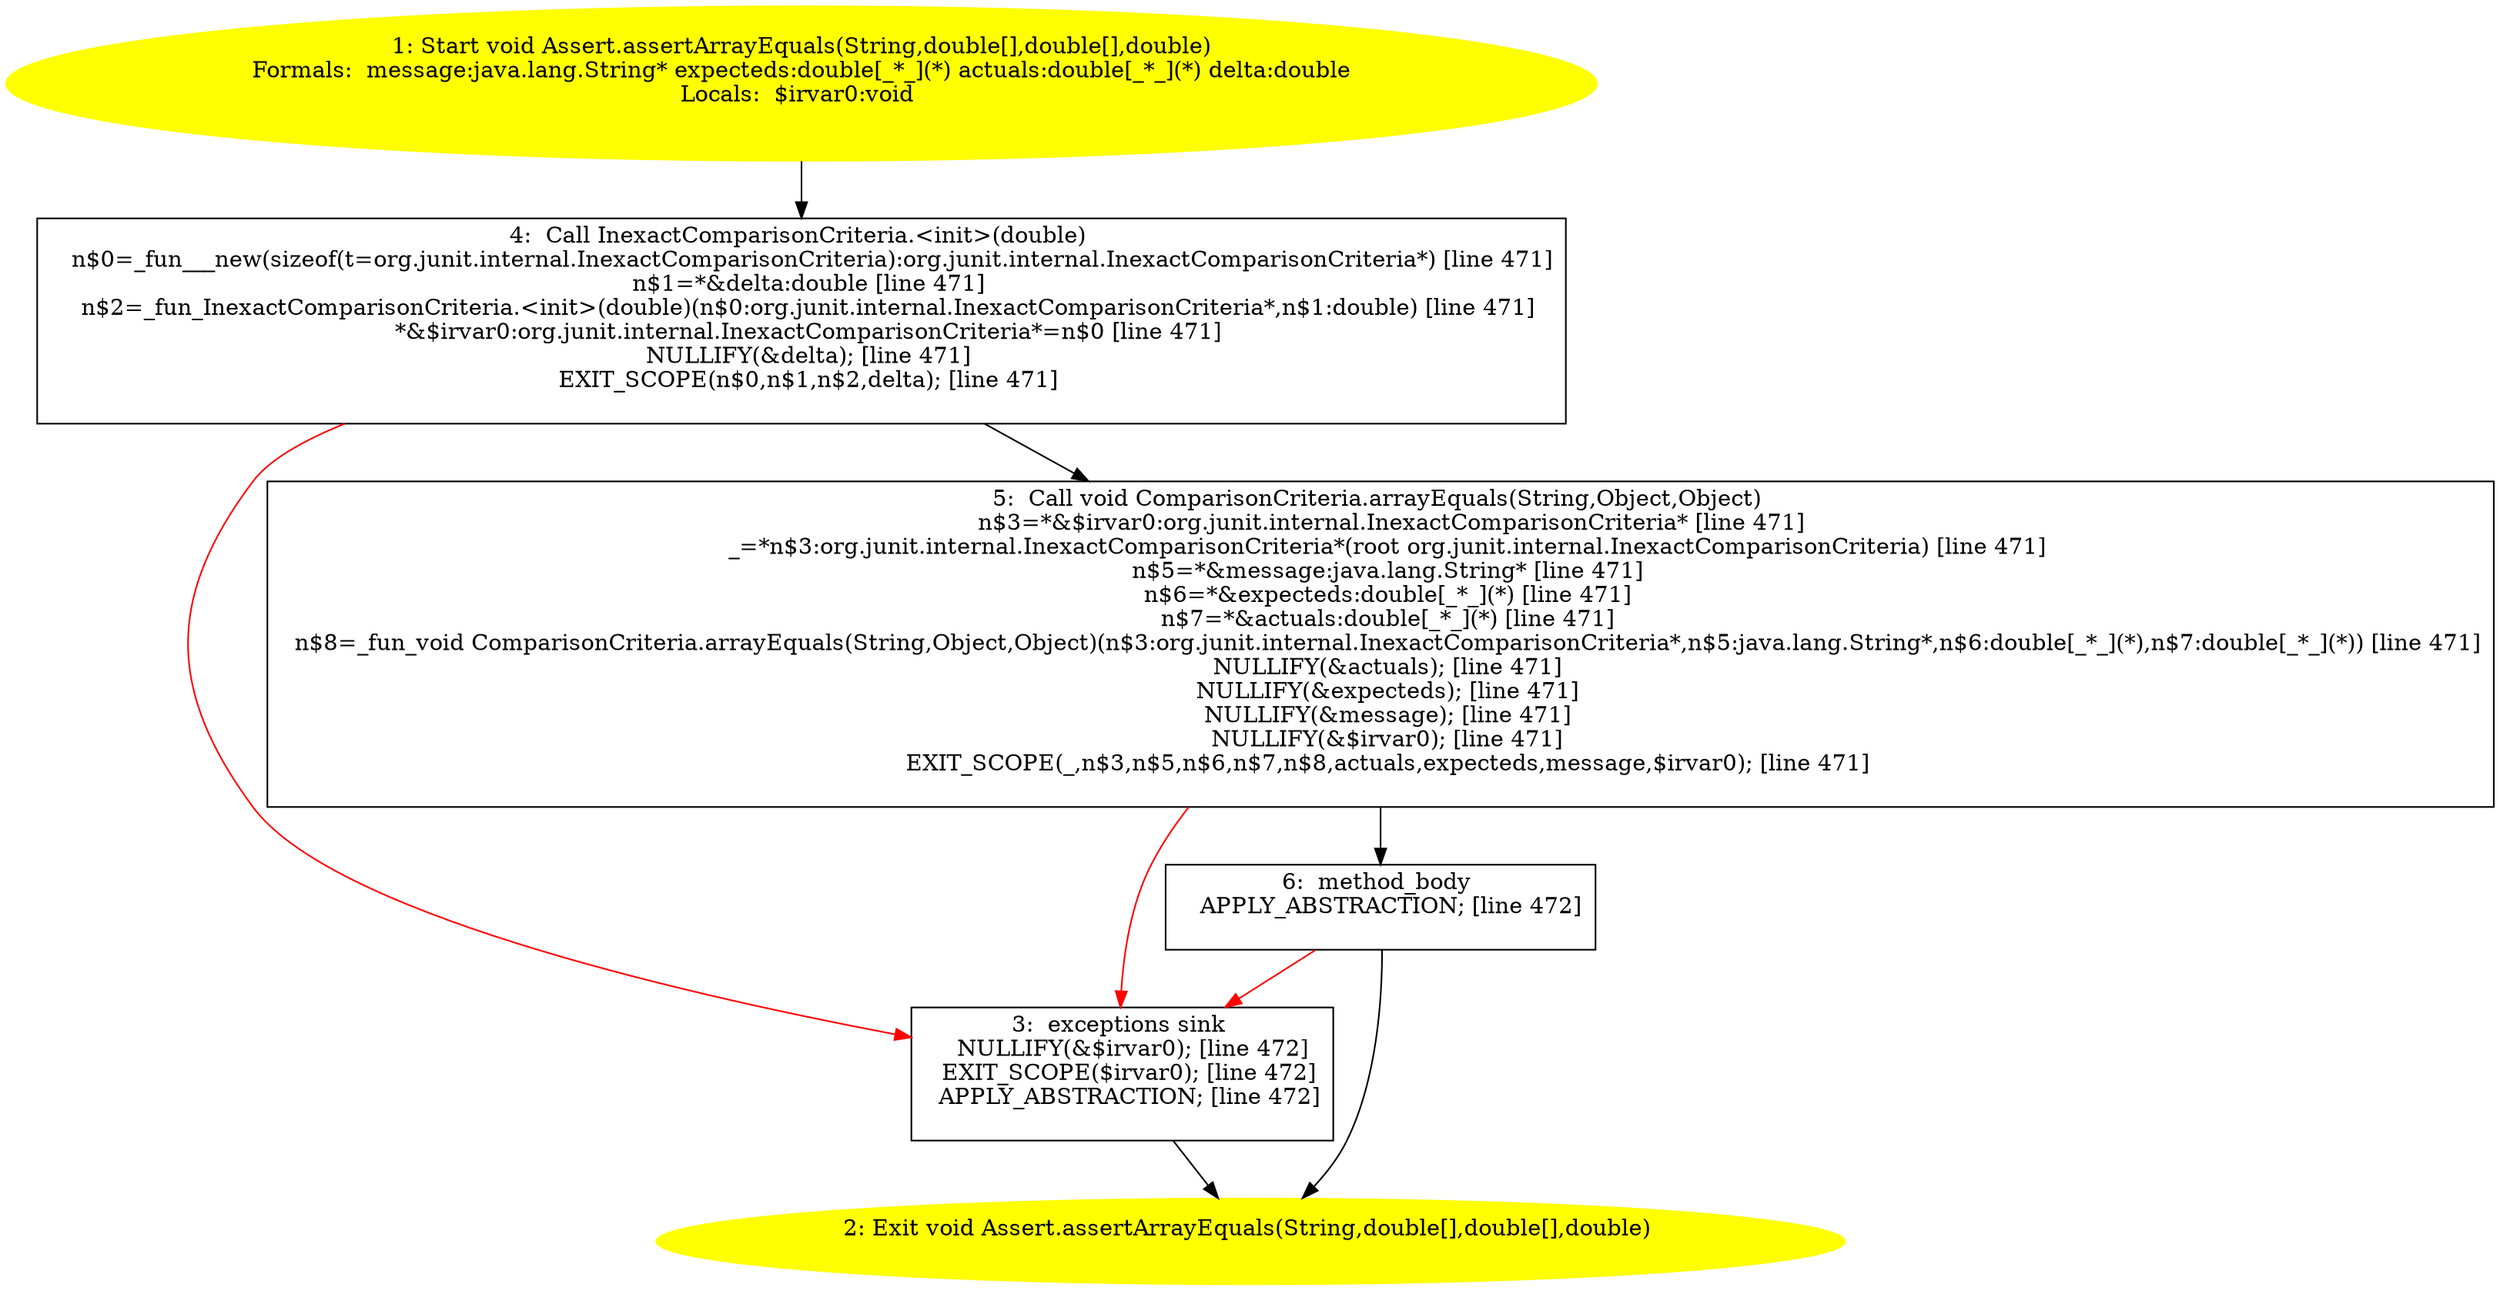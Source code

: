 /* @generated */
digraph cfg {
"org.junit.Assert.assertArrayEquals(java.lang.String,double[],double[],double):void.88bef8d189e0fa39ba9d36ade6753bbb_1" [label="1: Start void Assert.assertArrayEquals(String,double[],double[],double)\nFormals:  message:java.lang.String* expecteds:double[_*_](*) actuals:double[_*_](*) delta:double\nLocals:  $irvar0:void \n  " color=yellow style=filled]
	

	 "org.junit.Assert.assertArrayEquals(java.lang.String,double[],double[],double):void.88bef8d189e0fa39ba9d36ade6753bbb_1" -> "org.junit.Assert.assertArrayEquals(java.lang.String,double[],double[],double):void.88bef8d189e0fa39ba9d36ade6753bbb_4" ;
"org.junit.Assert.assertArrayEquals(java.lang.String,double[],double[],double):void.88bef8d189e0fa39ba9d36ade6753bbb_2" [label="2: Exit void Assert.assertArrayEquals(String,double[],double[],double) \n  " color=yellow style=filled]
	

"org.junit.Assert.assertArrayEquals(java.lang.String,double[],double[],double):void.88bef8d189e0fa39ba9d36ade6753bbb_3" [label="3:  exceptions sink \n   NULLIFY(&$irvar0); [line 472]\n  EXIT_SCOPE($irvar0); [line 472]\n  APPLY_ABSTRACTION; [line 472]\n " shape="box"]
	

	 "org.junit.Assert.assertArrayEquals(java.lang.String,double[],double[],double):void.88bef8d189e0fa39ba9d36ade6753bbb_3" -> "org.junit.Assert.assertArrayEquals(java.lang.String,double[],double[],double):void.88bef8d189e0fa39ba9d36ade6753bbb_2" ;
"org.junit.Assert.assertArrayEquals(java.lang.String,double[],double[],double):void.88bef8d189e0fa39ba9d36ade6753bbb_4" [label="4:  Call InexactComparisonCriteria.<init>(double) \n   n$0=_fun___new(sizeof(t=org.junit.internal.InexactComparisonCriteria):org.junit.internal.InexactComparisonCriteria*) [line 471]\n  n$1=*&delta:double [line 471]\n  n$2=_fun_InexactComparisonCriteria.<init>(double)(n$0:org.junit.internal.InexactComparisonCriteria*,n$1:double) [line 471]\n  *&$irvar0:org.junit.internal.InexactComparisonCriteria*=n$0 [line 471]\n  NULLIFY(&delta); [line 471]\n  EXIT_SCOPE(n$0,n$1,n$2,delta); [line 471]\n " shape="box"]
	

	 "org.junit.Assert.assertArrayEquals(java.lang.String,double[],double[],double):void.88bef8d189e0fa39ba9d36ade6753bbb_4" -> "org.junit.Assert.assertArrayEquals(java.lang.String,double[],double[],double):void.88bef8d189e0fa39ba9d36ade6753bbb_5" ;
	 "org.junit.Assert.assertArrayEquals(java.lang.String,double[],double[],double):void.88bef8d189e0fa39ba9d36ade6753bbb_4" -> "org.junit.Assert.assertArrayEquals(java.lang.String,double[],double[],double):void.88bef8d189e0fa39ba9d36ade6753bbb_3" [color="red" ];
"org.junit.Assert.assertArrayEquals(java.lang.String,double[],double[],double):void.88bef8d189e0fa39ba9d36ade6753bbb_5" [label="5:  Call void ComparisonCriteria.arrayEquals(String,Object,Object) \n   n$3=*&$irvar0:org.junit.internal.InexactComparisonCriteria* [line 471]\n  _=*n$3:org.junit.internal.InexactComparisonCriteria*(root org.junit.internal.InexactComparisonCriteria) [line 471]\n  n$5=*&message:java.lang.String* [line 471]\n  n$6=*&expecteds:double[_*_](*) [line 471]\n  n$7=*&actuals:double[_*_](*) [line 471]\n  n$8=_fun_void ComparisonCriteria.arrayEquals(String,Object,Object)(n$3:org.junit.internal.InexactComparisonCriteria*,n$5:java.lang.String*,n$6:double[_*_](*),n$7:double[_*_](*)) [line 471]\n  NULLIFY(&actuals); [line 471]\n  NULLIFY(&expecteds); [line 471]\n  NULLIFY(&message); [line 471]\n  NULLIFY(&$irvar0); [line 471]\n  EXIT_SCOPE(_,n$3,n$5,n$6,n$7,n$8,actuals,expecteds,message,$irvar0); [line 471]\n " shape="box"]
	

	 "org.junit.Assert.assertArrayEquals(java.lang.String,double[],double[],double):void.88bef8d189e0fa39ba9d36ade6753bbb_5" -> "org.junit.Assert.assertArrayEquals(java.lang.String,double[],double[],double):void.88bef8d189e0fa39ba9d36ade6753bbb_6" ;
	 "org.junit.Assert.assertArrayEquals(java.lang.String,double[],double[],double):void.88bef8d189e0fa39ba9d36ade6753bbb_5" -> "org.junit.Assert.assertArrayEquals(java.lang.String,double[],double[],double):void.88bef8d189e0fa39ba9d36ade6753bbb_3" [color="red" ];
"org.junit.Assert.assertArrayEquals(java.lang.String,double[],double[],double):void.88bef8d189e0fa39ba9d36ade6753bbb_6" [label="6:  method_body \n   APPLY_ABSTRACTION; [line 472]\n " shape="box"]
	

	 "org.junit.Assert.assertArrayEquals(java.lang.String,double[],double[],double):void.88bef8d189e0fa39ba9d36ade6753bbb_6" -> "org.junit.Assert.assertArrayEquals(java.lang.String,double[],double[],double):void.88bef8d189e0fa39ba9d36ade6753bbb_2" ;
	 "org.junit.Assert.assertArrayEquals(java.lang.String,double[],double[],double):void.88bef8d189e0fa39ba9d36ade6753bbb_6" -> "org.junit.Assert.assertArrayEquals(java.lang.String,double[],double[],double):void.88bef8d189e0fa39ba9d36ade6753bbb_3" [color="red" ];
}
